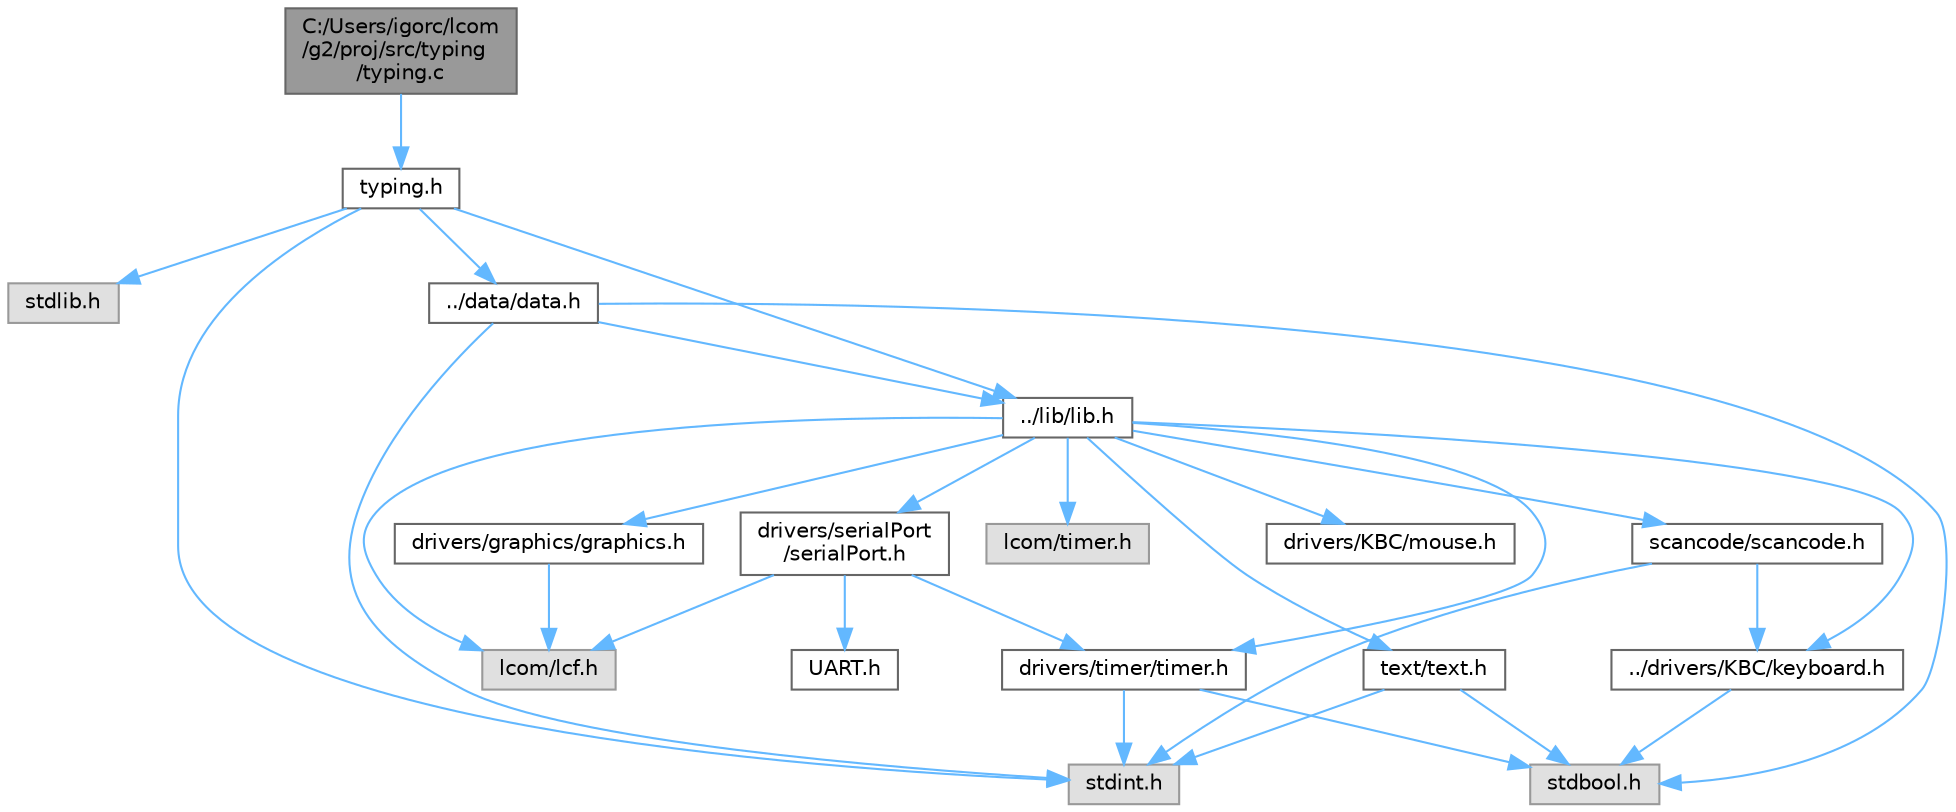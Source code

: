 digraph "C:/Users/igorc/lcom/g2/proj/src/typing/typing.c"
{
 // LATEX_PDF_SIZE
  bgcolor="transparent";
  edge [fontname=Helvetica,fontsize=10,labelfontname=Helvetica,labelfontsize=10];
  node [fontname=Helvetica,fontsize=10,shape=box,height=0.2,width=0.4];
  Node1 [id="Node000001",label="C:/Users/igorc/lcom\l/g2/proj/src/typing\l/typing.c",height=0.2,width=0.4,color="gray40", fillcolor="grey60", style="filled", fontcolor="black",tooltip=" "];
  Node1 -> Node2 [id="edge29_Node000001_Node000002",color="steelblue1",style="solid",tooltip=" "];
  Node2 [id="Node000002",label="typing.h",height=0.2,width=0.4,color="grey40", fillcolor="white", style="filled",URL="$typing_8h.html",tooltip=" "];
  Node2 -> Node3 [id="edge30_Node000002_Node000003",color="steelblue1",style="solid",tooltip=" "];
  Node3 [id="Node000003",label="stdlib.h",height=0.2,width=0.4,color="grey60", fillcolor="#E0E0E0", style="filled",tooltip=" "];
  Node2 -> Node4 [id="edge31_Node000002_Node000004",color="steelblue1",style="solid",tooltip=" "];
  Node4 [id="Node000004",label="stdint.h",height=0.2,width=0.4,color="grey60", fillcolor="#E0E0E0", style="filled",tooltip=" "];
  Node2 -> Node5 [id="edge32_Node000002_Node000005",color="steelblue1",style="solid",tooltip=" "];
  Node5 [id="Node000005",label="../lib/lib.h",height=0.2,width=0.4,color="grey40", fillcolor="white", style="filled",URL="$lib_8h.html",tooltip=" "];
  Node5 -> Node6 [id="edge33_Node000005_Node000006",color="steelblue1",style="solid",tooltip=" "];
  Node6 [id="Node000006",label="lcom/lcf.h",height=0.2,width=0.4,color="grey60", fillcolor="#E0E0E0", style="filled",tooltip=" "];
  Node5 -> Node7 [id="edge34_Node000005_Node000007",color="steelblue1",style="solid",tooltip=" "];
  Node7 [id="Node000007",label="text/text.h",height=0.2,width=0.4,color="grey40", fillcolor="white", style="filled",URL="$text_8h.html",tooltip=" "];
  Node7 -> Node4 [id="edge35_Node000007_Node000004",color="steelblue1",style="solid",tooltip=" "];
  Node7 -> Node8 [id="edge36_Node000007_Node000008",color="steelblue1",style="solid",tooltip=" "];
  Node8 [id="Node000008",label="stdbool.h",height=0.2,width=0.4,color="grey60", fillcolor="#E0E0E0", style="filled",tooltip=" "];
  Node5 -> Node9 [id="edge37_Node000005_Node000009",color="steelblue1",style="solid",tooltip=" "];
  Node9 [id="Node000009",label="scancode/scancode.h",height=0.2,width=0.4,color="grey40", fillcolor="white", style="filled",URL="$scancode_8h.html",tooltip=" "];
  Node9 -> Node4 [id="edge38_Node000009_Node000004",color="steelblue1",style="solid",tooltip=" "];
  Node9 -> Node10 [id="edge39_Node000009_Node000010",color="steelblue1",style="solid",tooltip=" "];
  Node10 [id="Node000010",label="../drivers/KBC/keyboard.h",height=0.2,width=0.4,color="grey40", fillcolor="white", style="filled",URL="$keyboard_8h.html",tooltip=" "];
  Node10 -> Node8 [id="edge40_Node000010_Node000008",color="steelblue1",style="solid",tooltip=" "];
  Node5 -> Node11 [id="edge41_Node000005_Node000011",color="steelblue1",style="solid",tooltip=" "];
  Node11 [id="Node000011",label="lcom/timer.h",height=0.2,width=0.4,color="grey60", fillcolor="#E0E0E0", style="filled",tooltip=" "];
  Node5 -> Node12 [id="edge42_Node000005_Node000012",color="steelblue1",style="solid",tooltip=" "];
  Node12 [id="Node000012",label="drivers/timer/timer.h",height=0.2,width=0.4,color="grey40", fillcolor="white", style="filled",URL="$timer_8h.html",tooltip=" "];
  Node12 -> Node8 [id="edge43_Node000012_Node000008",color="steelblue1",style="solid",tooltip=" "];
  Node12 -> Node4 [id="edge44_Node000012_Node000004",color="steelblue1",style="solid",tooltip=" "];
  Node5 -> Node13 [id="edge45_Node000005_Node000013",color="steelblue1",style="solid",tooltip=" "];
  Node13 [id="Node000013",label="drivers/graphics/graphics.h",height=0.2,width=0.4,color="grey40", fillcolor="white", style="filled",URL="$graphics_8h.html",tooltip=" "];
  Node13 -> Node6 [id="edge46_Node000013_Node000006",color="steelblue1",style="solid",tooltip=" "];
  Node5 -> Node10 [id="edge47_Node000005_Node000010",color="steelblue1",style="solid",tooltip=" "];
  Node5 -> Node14 [id="edge48_Node000005_Node000014",color="steelblue1",style="solid",tooltip=" "];
  Node14 [id="Node000014",label="drivers/KBC/mouse.h",height=0.2,width=0.4,color="grey40", fillcolor="white", style="filled",URL="$mouse_8h.html",tooltip=" "];
  Node5 -> Node15 [id="edge49_Node000005_Node000015",color="steelblue1",style="solid",tooltip=" "];
  Node15 [id="Node000015",label="drivers/serialPort\l/serialPort.h",height=0.2,width=0.4,color="grey40", fillcolor="white", style="filled",URL="$serialPort_8h.html",tooltip=" "];
  Node15 -> Node6 [id="edge50_Node000015_Node000006",color="steelblue1",style="solid",tooltip=" "];
  Node15 -> Node12 [id="edge51_Node000015_Node000012",color="steelblue1",style="solid",tooltip=" "];
  Node15 -> Node16 [id="edge52_Node000015_Node000016",color="steelblue1",style="solid",tooltip=" "];
  Node16 [id="Node000016",label="UART.h",height=0.2,width=0.4,color="grey40", fillcolor="white", style="filled",URL="$UART_8h.html",tooltip=" "];
  Node2 -> Node17 [id="edge53_Node000002_Node000017",color="steelblue1",style="solid",tooltip=" "];
  Node17 [id="Node000017",label="../data/data.h",height=0.2,width=0.4,color="grey40", fillcolor="white", style="filled",URL="$data_8h.html",tooltip=" "];
  Node17 -> Node4 [id="edge54_Node000017_Node000004",color="steelblue1",style="solid",tooltip=" "];
  Node17 -> Node8 [id="edge55_Node000017_Node000008",color="steelblue1",style="solid",tooltip=" "];
  Node17 -> Node5 [id="edge56_Node000017_Node000005",color="steelblue1",style="solid",tooltip=" "];
}

